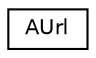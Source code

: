 digraph "Graphical Class Hierarchy"
{
 // LATEX_PDF_SIZE
  edge [fontname="Helvetica",fontsize="10",labelfontname="Helvetica",labelfontsize="10"];
  node [fontname="Helvetica",fontsize="10",shape=record];
  rankdir="LR";
  Node0 [label="AUrl",height=0.2,width=0.4,color="black", fillcolor="white", style="filled",URL="$classAUrl.html",tooltip="Uniform Resource Locator implementation."];
}
